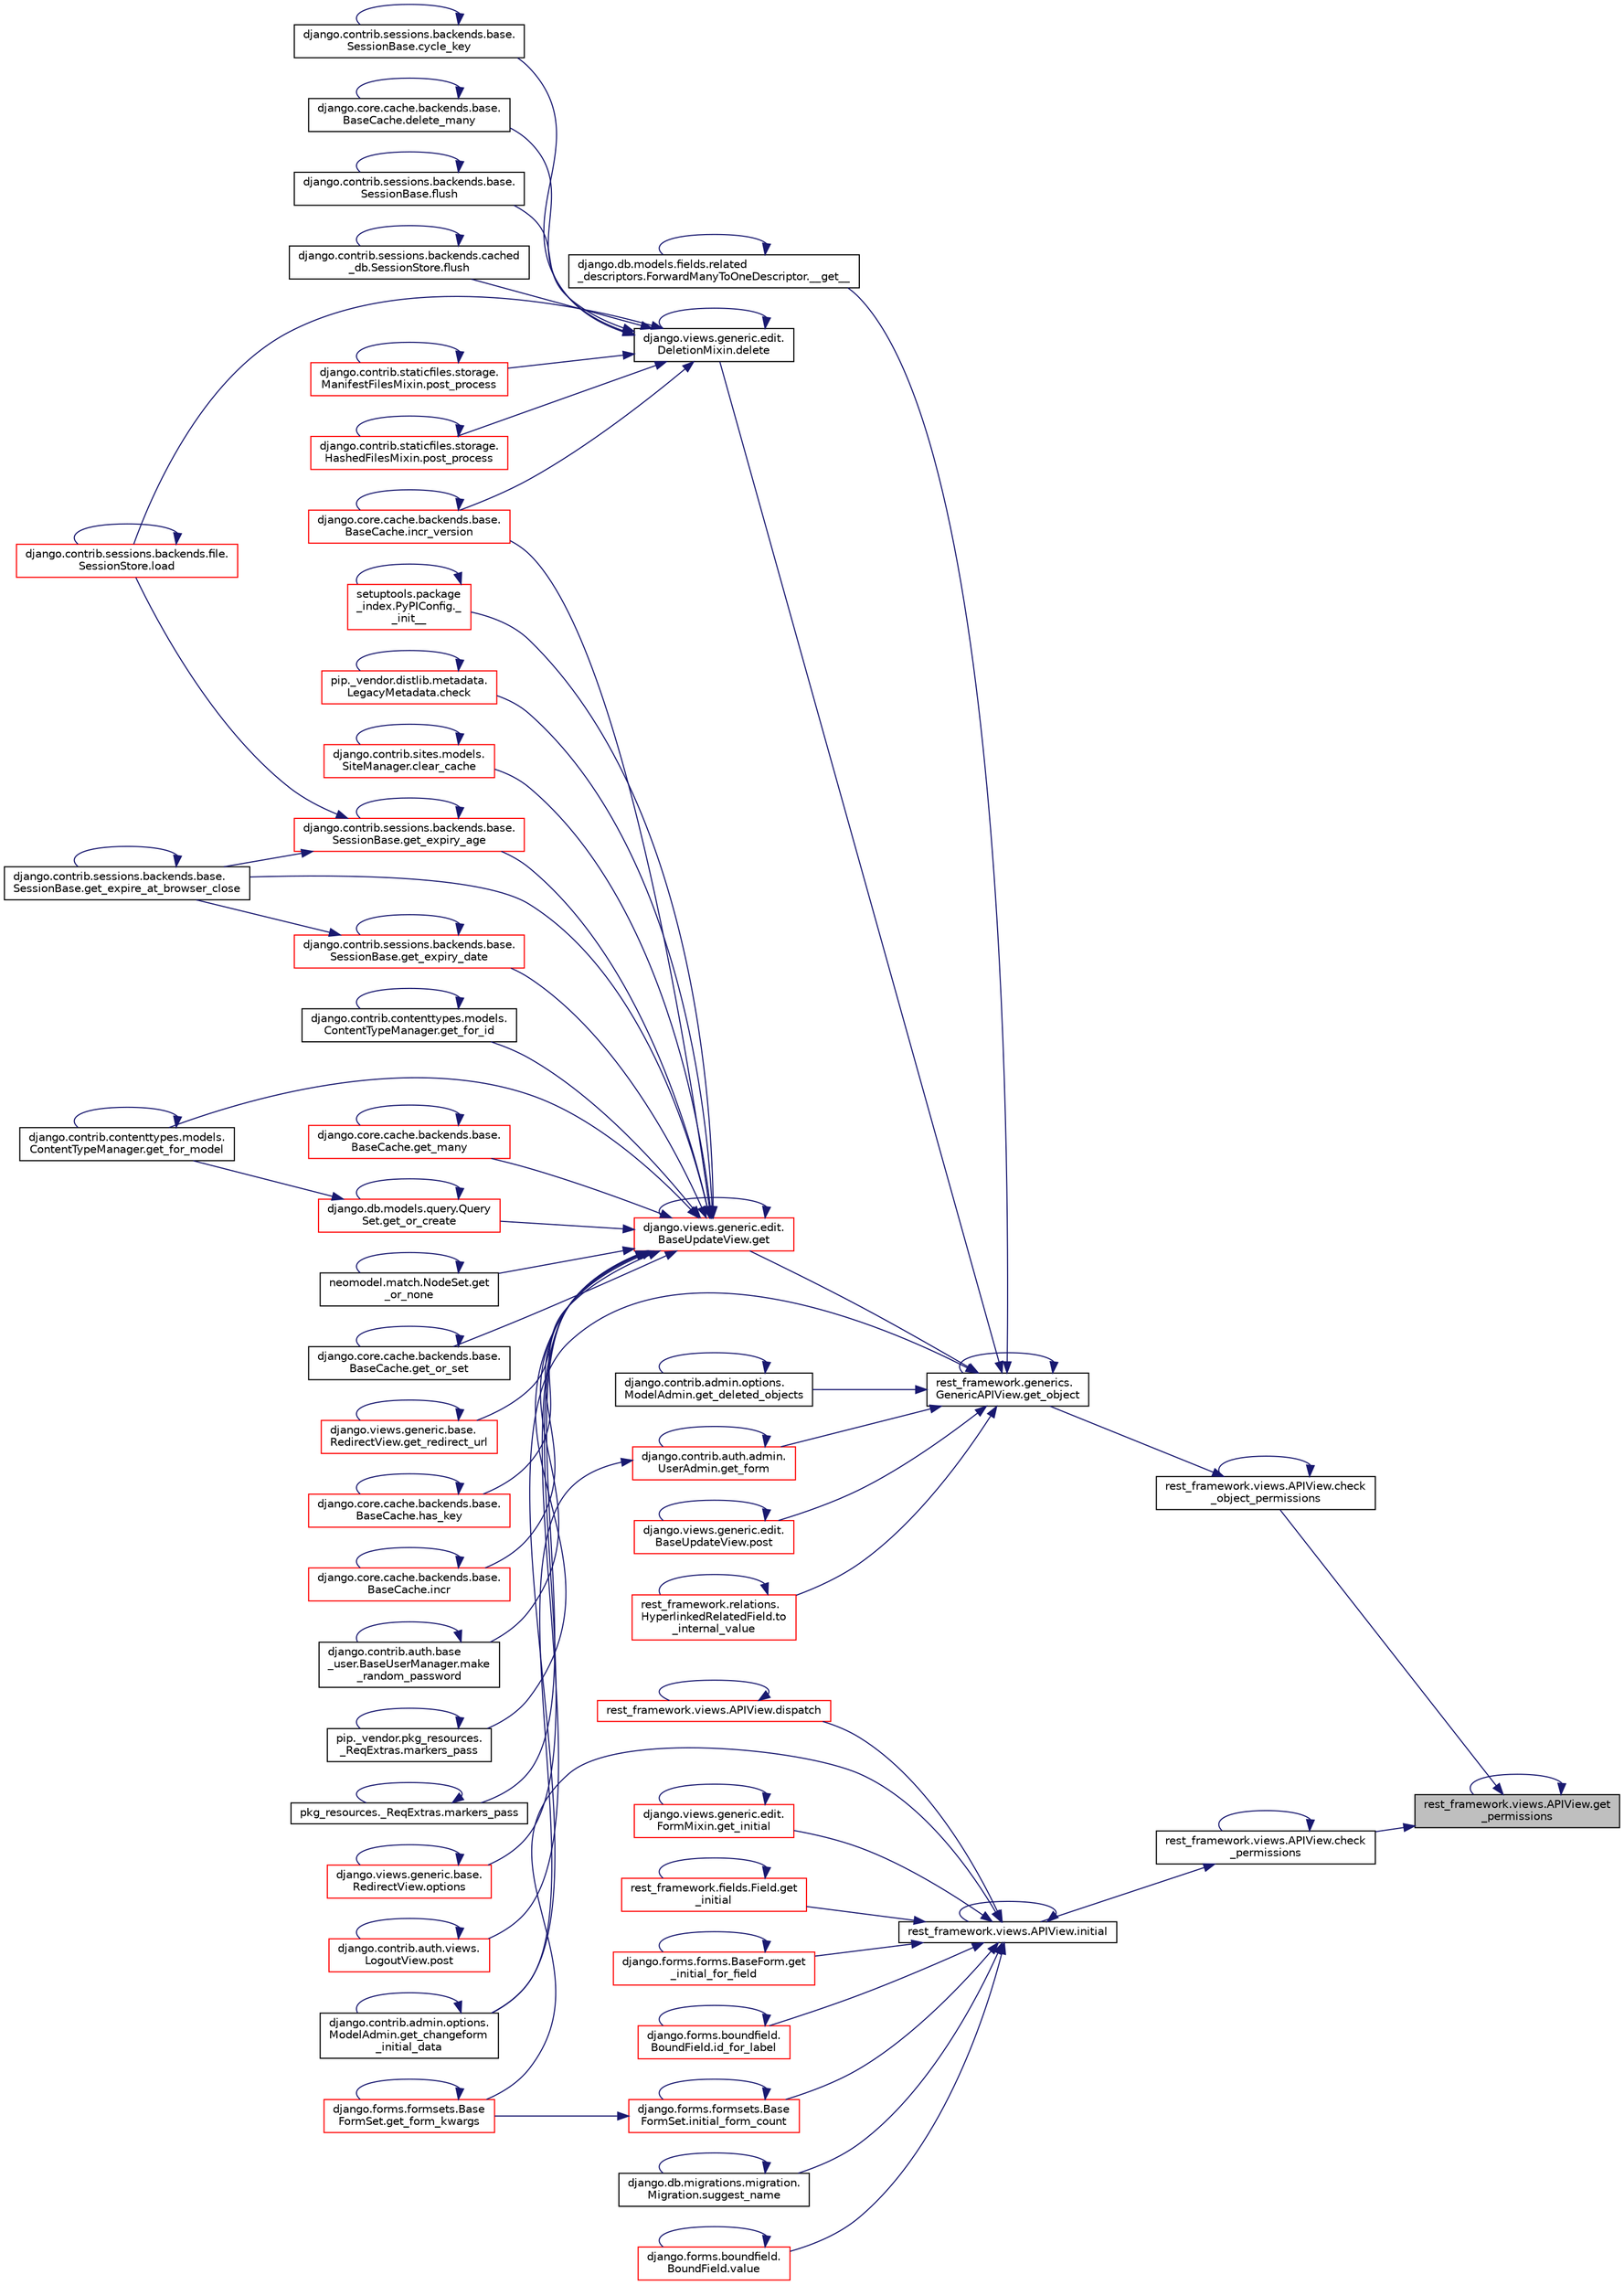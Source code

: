 digraph "rest_framework.views.APIView.get_permissions"
{
 // LATEX_PDF_SIZE
  edge [fontname="Helvetica",fontsize="10",labelfontname="Helvetica",labelfontsize="10"];
  node [fontname="Helvetica",fontsize="10",shape=record];
  rankdir="RL";
  Node1 [label="rest_framework.views.APIView.get\l_permissions",height=0.2,width=0.4,color="black", fillcolor="grey75", style="filled", fontcolor="black",tooltip=" "];
  Node1 -> Node2 [dir="back",color="midnightblue",fontsize="10",style="solid",fontname="Helvetica"];
  Node2 [label="rest_framework.views.APIView.check\l_object_permissions",height=0.2,width=0.4,color="black", fillcolor="white", style="filled",URL="$d3/d7d/classrest__framework_1_1views_1_1_a_p_i_view.html#a370bcc22d8cd17b08a52c6276c7e6866",tooltip=" "];
  Node2 -> Node2 [dir="back",color="midnightblue",fontsize="10",style="solid",fontname="Helvetica"];
  Node2 -> Node3 [dir="back",color="midnightblue",fontsize="10",style="solid",fontname="Helvetica"];
  Node3 [label="rest_framework.generics.\lGenericAPIView.get_object",height=0.2,width=0.4,color="black", fillcolor="white", style="filled",URL="$d9/d8f/classrest__framework_1_1generics_1_1_generic_a_p_i_view.html#af19daba665c7e3f1329658f71f0dbc1c",tooltip=" "];
  Node3 -> Node4 [dir="back",color="midnightblue",fontsize="10",style="solid",fontname="Helvetica"];
  Node4 [label="django.db.models.fields.related\l_descriptors.ForwardManyToOneDescriptor.__get__",height=0.2,width=0.4,color="black", fillcolor="white", style="filled",URL="$d8/d45/classdjango_1_1db_1_1models_1_1fields_1_1related__descriptors_1_1_forward_many_to_one_descriptor.html#a00a5fdcd5751fe1e27eff22d686c5dca",tooltip=" "];
  Node4 -> Node4 [dir="back",color="midnightblue",fontsize="10",style="solid",fontname="Helvetica"];
  Node3 -> Node5 [dir="back",color="midnightblue",fontsize="10",style="solid",fontname="Helvetica"];
  Node5 [label="django.views.generic.edit.\lDeletionMixin.delete",height=0.2,width=0.4,color="black", fillcolor="white", style="filled",URL="$d3/d92/classdjango_1_1views_1_1generic_1_1edit_1_1_deletion_mixin.html#a51f105c6c7ad7f026a85bc9fbc68488d",tooltip=" "];
  Node5 -> Node6 [dir="back",color="midnightblue",fontsize="10",style="solid",fontname="Helvetica"];
  Node6 [label="django.contrib.sessions.backends.base.\lSessionBase.cycle_key",height=0.2,width=0.4,color="black", fillcolor="white", style="filled",URL="$d1/d6e/classdjango_1_1contrib_1_1sessions_1_1backends_1_1base_1_1_session_base.html#a977116d62a4d058eae187121b1304d33",tooltip=" "];
  Node6 -> Node6 [dir="back",color="midnightblue",fontsize="10",style="solid",fontname="Helvetica"];
  Node5 -> Node5 [dir="back",color="midnightblue",fontsize="10",style="solid",fontname="Helvetica"];
  Node5 -> Node7 [dir="back",color="midnightblue",fontsize="10",style="solid",fontname="Helvetica"];
  Node7 [label="django.core.cache.backends.base.\lBaseCache.delete_many",height=0.2,width=0.4,color="black", fillcolor="white", style="filled",URL="$d0/d87/classdjango_1_1core_1_1cache_1_1backends_1_1base_1_1_base_cache.html#a16233d8e2aeaa99d2e4fb2c775e5edc4",tooltip=" "];
  Node7 -> Node7 [dir="back",color="midnightblue",fontsize="10",style="solid",fontname="Helvetica"];
  Node5 -> Node8 [dir="back",color="midnightblue",fontsize="10",style="solid",fontname="Helvetica"];
  Node8 [label="django.contrib.sessions.backends.base.\lSessionBase.flush",height=0.2,width=0.4,color="black", fillcolor="white", style="filled",URL="$d1/d6e/classdjango_1_1contrib_1_1sessions_1_1backends_1_1base_1_1_session_base.html#a18ac051ff0ed681bdbd2f19fcc90e0f7",tooltip=" "];
  Node8 -> Node8 [dir="back",color="midnightblue",fontsize="10",style="solid",fontname="Helvetica"];
  Node5 -> Node9 [dir="back",color="midnightblue",fontsize="10",style="solid",fontname="Helvetica"];
  Node9 [label="django.contrib.sessions.backends.cached\l_db.SessionStore.flush",height=0.2,width=0.4,color="black", fillcolor="white", style="filled",URL="$d9/dd2/classdjango_1_1contrib_1_1sessions_1_1backends_1_1cached__db_1_1_session_store.html#a689a0a07d929dd4e1dd252d82104a655",tooltip=" "];
  Node9 -> Node9 [dir="back",color="midnightblue",fontsize="10",style="solid",fontname="Helvetica"];
  Node5 -> Node10 [dir="back",color="midnightblue",fontsize="10",style="solid",fontname="Helvetica"];
  Node10 [label="django.core.cache.backends.base.\lBaseCache.incr_version",height=0.2,width=0.4,color="red", fillcolor="white", style="filled",URL="$d0/d87/classdjango_1_1core_1_1cache_1_1backends_1_1base_1_1_base_cache.html#a7a826f8907f55918ab540fa8026aa927",tooltip=" "];
  Node10 -> Node10 [dir="back",color="midnightblue",fontsize="10",style="solid",fontname="Helvetica"];
  Node5 -> Node12 [dir="back",color="midnightblue",fontsize="10",style="solid",fontname="Helvetica"];
  Node12 [label="django.contrib.sessions.backends.file.\lSessionStore.load",height=0.2,width=0.4,color="red", fillcolor="white", style="filled",URL="$dc/dba/classdjango_1_1contrib_1_1sessions_1_1backends_1_1file_1_1_session_store.html#ae9d0410b8f413875b25556b8dc5b1ed1",tooltip=" "];
  Node12 -> Node12 [dir="back",color="midnightblue",fontsize="10",style="solid",fontname="Helvetica"];
  Node5 -> Node14 [dir="back",color="midnightblue",fontsize="10",style="solid",fontname="Helvetica"];
  Node14 [label="django.contrib.staticfiles.storage.\lManifestFilesMixin.post_process",height=0.2,width=0.4,color="red", fillcolor="white", style="filled",URL="$da/d7f/classdjango_1_1contrib_1_1staticfiles_1_1storage_1_1_manifest_files_mixin.html#a42f4129be9ee4e0913941dc481910ee8",tooltip=" "];
  Node14 -> Node14 [dir="back",color="midnightblue",fontsize="10",style="solid",fontname="Helvetica"];
  Node5 -> Node344 [dir="back",color="midnightblue",fontsize="10",style="solid",fontname="Helvetica"];
  Node344 [label="django.contrib.staticfiles.storage.\lHashedFilesMixin.post_process",height=0.2,width=0.4,color="red", fillcolor="white", style="filled",URL="$d4/d59/classdjango_1_1contrib_1_1staticfiles_1_1storage_1_1_hashed_files_mixin.html#a99f51abb7c872ff46c85f296e8bbf68a",tooltip=" "];
  Node344 -> Node344 [dir="back",color="midnightblue",fontsize="10",style="solid",fontname="Helvetica"];
  Node3 -> Node366 [dir="back",color="midnightblue",fontsize="10",style="solid",fontname="Helvetica"];
  Node366 [label="django.views.generic.edit.\lBaseUpdateView.get",height=0.2,width=0.4,color="red", fillcolor="white", style="filled",URL="$dc/d05/classdjango_1_1views_1_1generic_1_1edit_1_1_base_update_view.html#a25a7b8d986440ffbc8dcc5f140f0dbf9",tooltip=" "];
  Node366 -> Node204 [dir="back",color="midnightblue",fontsize="10",style="solid",fontname="Helvetica"];
  Node204 [label="setuptools.package\l_index.PyPIConfig._\l_init__",height=0.2,width=0.4,color="red", fillcolor="white", style="filled",URL="$d3/d47/classsetuptools_1_1package__index_1_1_py_p_i_config.html#a32593240a32dc851f55b82f1abebbc86",tooltip=" "];
  Node204 -> Node204 [dir="back",color="midnightblue",fontsize="10",style="solid",fontname="Helvetica"];
  Node366 -> Node205 [dir="back",color="midnightblue",fontsize="10",style="solid",fontname="Helvetica"];
  Node205 [label="pip._vendor.distlib.metadata.\lLegacyMetadata.check",height=0.2,width=0.4,color="red", fillcolor="white", style="filled",URL="$d3/dc5/classpip_1_1__vendor_1_1distlib_1_1metadata_1_1_legacy_metadata.html#a28132a5947764193c9e166d3fe8281c9",tooltip=" "];
  Node205 -> Node205 [dir="back",color="midnightblue",fontsize="10",style="solid",fontname="Helvetica"];
  Node366 -> Node209 [dir="back",color="midnightblue",fontsize="10",style="solid",fontname="Helvetica"];
  Node209 [label="django.contrib.sites.models.\lSiteManager.clear_cache",height=0.2,width=0.4,color="red", fillcolor="white", style="filled",URL="$d9/d9e/classdjango_1_1contrib_1_1sites_1_1models_1_1_site_manager.html#add1b963e98668e941563915da7a3c99f",tooltip=" "];
  Node209 -> Node209 [dir="back",color="midnightblue",fontsize="10",style="solid",fontname="Helvetica"];
  Node366 -> Node366 [dir="back",color="midnightblue",fontsize="10",style="solid",fontname="Helvetica"];
  Node366 -> Node282 [dir="back",color="midnightblue",fontsize="10",style="solid",fontname="Helvetica"];
  Node282 [label="django.contrib.sessions.backends.base.\lSessionBase.get_expire_at_browser_close",height=0.2,width=0.4,color="black", fillcolor="white", style="filled",URL="$d1/d6e/classdjango_1_1contrib_1_1sessions_1_1backends_1_1base_1_1_session_base.html#a53cce514e32abb9c710682373753d834",tooltip=" "];
  Node282 -> Node282 [dir="back",color="midnightblue",fontsize="10",style="solid",fontname="Helvetica"];
  Node366 -> Node283 [dir="back",color="midnightblue",fontsize="10",style="solid",fontname="Helvetica"];
  Node283 [label="django.contrib.sessions.backends.base.\lSessionBase.get_expiry_age",height=0.2,width=0.4,color="red", fillcolor="white", style="filled",URL="$d1/d6e/classdjango_1_1contrib_1_1sessions_1_1backends_1_1base_1_1_session_base.html#a95ec4d724ae34aa019240c8463d73f54",tooltip=" "];
  Node283 -> Node282 [dir="back",color="midnightblue",fontsize="10",style="solid",fontname="Helvetica"];
  Node283 -> Node283 [dir="back",color="midnightblue",fontsize="10",style="solid",fontname="Helvetica"];
  Node283 -> Node12 [dir="back",color="midnightblue",fontsize="10",style="solid",fontname="Helvetica"];
  Node366 -> Node284 [dir="back",color="midnightblue",fontsize="10",style="solid",fontname="Helvetica"];
  Node284 [label="django.contrib.sessions.backends.base.\lSessionBase.get_expiry_date",height=0.2,width=0.4,color="red", fillcolor="white", style="filled",URL="$d1/d6e/classdjango_1_1contrib_1_1sessions_1_1backends_1_1base_1_1_session_base.html#ad8a87e303d015be27940f941d02ab850",tooltip=" "];
  Node284 -> Node282 [dir="back",color="midnightblue",fontsize="10",style="solid",fontname="Helvetica"];
  Node284 -> Node284 [dir="back",color="midnightblue",fontsize="10",style="solid",fontname="Helvetica"];
  Node366 -> Node286 [dir="back",color="midnightblue",fontsize="10",style="solid",fontname="Helvetica"];
  Node286 [label="django.contrib.contenttypes.models.\lContentTypeManager.get_for_id",height=0.2,width=0.4,color="black", fillcolor="white", style="filled",URL="$d0/dbc/classdjango_1_1contrib_1_1contenttypes_1_1models_1_1_content_type_manager.html#a77e45a678787e583675e13f9a4d05b31",tooltip=" "];
  Node286 -> Node286 [dir="back",color="midnightblue",fontsize="10",style="solid",fontname="Helvetica"];
  Node366 -> Node260 [dir="back",color="midnightblue",fontsize="10",style="solid",fontname="Helvetica"];
  Node260 [label="django.contrib.contenttypes.models.\lContentTypeManager.get_for_model",height=0.2,width=0.4,color="black", fillcolor="white", style="filled",URL="$d0/dbc/classdjango_1_1contrib_1_1contenttypes_1_1models_1_1_content_type_manager.html#a31597c87e55555c8ea39c68d3507ab88",tooltip=" "];
  Node260 -> Node260 [dir="back",color="midnightblue",fontsize="10",style="solid",fontname="Helvetica"];
  Node366 -> Node287 [dir="back",color="midnightblue",fontsize="10",style="solid",fontname="Helvetica"];
  Node287 [label="django.core.cache.backends.base.\lBaseCache.get_many",height=0.2,width=0.4,color="red", fillcolor="white", style="filled",URL="$d0/d87/classdjango_1_1core_1_1cache_1_1backends_1_1base_1_1_base_cache.html#a0e332cc4d03beebd8cacc10376423a72",tooltip=" "];
  Node287 -> Node287 [dir="back",color="midnightblue",fontsize="10",style="solid",fontname="Helvetica"];
  Node366 -> Node259 [dir="back",color="midnightblue",fontsize="10",style="solid",fontname="Helvetica"];
  Node259 [label="django.db.models.query.Query\lSet.get_or_create",height=0.2,width=0.4,color="red", fillcolor="white", style="filled",URL="$dd/d94/classdjango_1_1db_1_1models_1_1query_1_1_query_set.html#a23c2bb1d92b9ee67ce72ac2bb34cfef2",tooltip=" "];
  Node259 -> Node260 [dir="back",color="midnightblue",fontsize="10",style="solid",fontname="Helvetica"];
  Node259 -> Node259 [dir="back",color="midnightblue",fontsize="10",style="solid",fontname="Helvetica"];
  Node366 -> Node289 [dir="back",color="midnightblue",fontsize="10",style="solid",fontname="Helvetica"];
  Node289 [label="neomodel.match.NodeSet.get\l_or_none",height=0.2,width=0.4,color="black", fillcolor="white", style="filled",URL="$d8/de5/classneomodel_1_1match_1_1_node_set.html#acdc7f93ca0afcae84edb855e302b1091",tooltip=" "];
  Node289 -> Node289 [dir="back",color="midnightblue",fontsize="10",style="solid",fontname="Helvetica"];
  Node366 -> Node88 [dir="back",color="midnightblue",fontsize="10",style="solid",fontname="Helvetica"];
  Node88 [label="django.core.cache.backends.base.\lBaseCache.get_or_set",height=0.2,width=0.4,color="black", fillcolor="white", style="filled",URL="$d0/d87/classdjango_1_1core_1_1cache_1_1backends_1_1base_1_1_base_cache.html#ab8fb6d32aa82d027f181414df0f562b3",tooltip=" "];
  Node88 -> Node88 [dir="back",color="midnightblue",fontsize="10",style="solid",fontname="Helvetica"];
  Node366 -> Node290 [dir="back",color="midnightblue",fontsize="10",style="solid",fontname="Helvetica"];
  Node290 [label="django.views.generic.base.\lRedirectView.get_redirect_url",height=0.2,width=0.4,color="red", fillcolor="white", style="filled",URL="$dd/dec/classdjango_1_1views_1_1generic_1_1base_1_1_redirect_view.html#a85ffe8d60d5ef6e330995fdaf6330929",tooltip=" "];
  Node290 -> Node290 [dir="back",color="midnightblue",fontsize="10",style="solid",fontname="Helvetica"];
  Node366 -> Node295 [dir="back",color="midnightblue",fontsize="10",style="solid",fontname="Helvetica"];
  Node295 [label="django.core.cache.backends.base.\lBaseCache.has_key",height=0.2,width=0.4,color="red", fillcolor="white", style="filled",URL="$d0/d87/classdjango_1_1core_1_1cache_1_1backends_1_1base_1_1_base_cache.html#a2b96ade0a2a3859f2cbadc0cb6fd1aeb",tooltip=" "];
  Node295 -> Node295 [dir="back",color="midnightblue",fontsize="10",style="solid",fontname="Helvetica"];
  Node366 -> Node296 [dir="back",color="midnightblue",fontsize="10",style="solid",fontname="Helvetica"];
  Node296 [label="django.core.cache.backends.base.\lBaseCache.incr",height=0.2,width=0.4,color="red", fillcolor="white", style="filled",URL="$d0/d87/classdjango_1_1core_1_1cache_1_1backends_1_1base_1_1_base_cache.html#a4d4a4265fe3c3556c3531ed902380595",tooltip=" "];
  Node296 -> Node296 [dir="back",color="midnightblue",fontsize="10",style="solid",fontname="Helvetica"];
  Node366 -> Node10 [dir="back",color="midnightblue",fontsize="10",style="solid",fontname="Helvetica"];
  Node366 -> Node298 [dir="back",color="midnightblue",fontsize="10",style="solid",fontname="Helvetica"];
  Node298 [label="django.contrib.auth.base\l_user.BaseUserManager.make\l_random_password",height=0.2,width=0.4,color="black", fillcolor="white", style="filled",URL="$df/d26/classdjango_1_1contrib_1_1auth_1_1base__user_1_1_base_user_manager.html#afc9a6db1973fae4566941386188c02a0",tooltip=" "];
  Node298 -> Node298 [dir="back",color="midnightblue",fontsize="10",style="solid",fontname="Helvetica"];
  Node366 -> Node299 [dir="back",color="midnightblue",fontsize="10",style="solid",fontname="Helvetica"];
  Node299 [label="pip._vendor.pkg_resources.\l_ReqExtras.markers_pass",height=0.2,width=0.4,color="black", fillcolor="white", style="filled",URL="$d9/dd5/classpip_1_1__vendor_1_1pkg__resources_1_1___req_extras.html#a1b0256ec9bc9da2aac912b35898fda5f",tooltip=" "];
  Node299 -> Node299 [dir="back",color="midnightblue",fontsize="10",style="solid",fontname="Helvetica"];
  Node366 -> Node300 [dir="back",color="midnightblue",fontsize="10",style="solid",fontname="Helvetica"];
  Node300 [label="pkg_resources._ReqExtras.markers_pass",height=0.2,width=0.4,color="black", fillcolor="white", style="filled",URL="$d9/d9f/classpkg__resources_1_1___req_extras.html#a435242531f1af2132de48679c5edf3c7",tooltip=" "];
  Node300 -> Node300 [dir="back",color="midnightblue",fontsize="10",style="solid",fontname="Helvetica"];
  Node366 -> Node301 [dir="back",color="midnightblue",fontsize="10",style="solid",fontname="Helvetica"];
  Node301 [label="django.views.generic.base.\lRedirectView.options",height=0.2,width=0.4,color="red", fillcolor="white", style="filled",URL="$dd/dec/classdjango_1_1views_1_1generic_1_1base_1_1_redirect_view.html#a3d98c40d0ae00664fd5789503f4554a3",tooltip=" "];
  Node301 -> Node301 [dir="back",color="midnightblue",fontsize="10",style="solid",fontname="Helvetica"];
  Node366 -> Node320 [dir="back",color="midnightblue",fontsize="10",style="solid",fontname="Helvetica"];
  Node320 [label="django.contrib.auth.views.\lLogoutView.post",height=0.2,width=0.4,color="red", fillcolor="white", style="filled",URL="$d5/d9b/classdjango_1_1contrib_1_1auth_1_1views_1_1_logout_view.html#a9da96b3ccbed8b74a4e94d958029ac35",tooltip=" "];
  Node320 -> Node320 [dir="back",color="midnightblue",fontsize="10",style="solid",fontname="Helvetica"];
  Node3 -> Node367 [dir="back",color="midnightblue",fontsize="10",style="solid",fontname="Helvetica"];
  Node367 [label="django.contrib.admin.options.\lModelAdmin.get_changeform\l_initial_data",height=0.2,width=0.4,color="black", fillcolor="white", style="filled",URL="$d5/d05/classdjango_1_1contrib_1_1admin_1_1options_1_1_model_admin.html#a0a240a707ea381d1b8ec1579f8955fb7",tooltip=" "];
  Node367 -> Node367 [dir="back",color="midnightblue",fontsize="10",style="solid",fontname="Helvetica"];
  Node3 -> Node368 [dir="back",color="midnightblue",fontsize="10",style="solid",fontname="Helvetica"];
  Node368 [label="django.contrib.admin.options.\lModelAdmin.get_deleted_objects",height=0.2,width=0.4,color="black", fillcolor="white", style="filled",URL="$d5/d05/classdjango_1_1contrib_1_1admin_1_1options_1_1_model_admin.html#a4877a3cf067df66ce015e5fa410dc343",tooltip=" "];
  Node368 -> Node368 [dir="back",color="midnightblue",fontsize="10",style="solid",fontname="Helvetica"];
  Node3 -> Node369 [dir="back",color="midnightblue",fontsize="10",style="solid",fontname="Helvetica"];
  Node369 [label="django.contrib.auth.admin.\lUserAdmin.get_form",height=0.2,width=0.4,color="red", fillcolor="white", style="filled",URL="$de/d3c/classdjango_1_1contrib_1_1auth_1_1admin_1_1_user_admin.html#a30a0a369e3f81b055b79cf3961971466",tooltip=" "];
  Node369 -> Node367 [dir="back",color="midnightblue",fontsize="10",style="solid",fontname="Helvetica"];
  Node369 -> Node369 [dir="back",color="midnightblue",fontsize="10",style="solid",fontname="Helvetica"];
  Node3 -> Node3 [dir="back",color="midnightblue",fontsize="10",style="solid",fontname="Helvetica"];
  Node3 -> Node372 [dir="back",color="midnightblue",fontsize="10",style="solid",fontname="Helvetica"];
  Node372 [label="django.views.generic.edit.\lBaseUpdateView.post",height=0.2,width=0.4,color="red", fillcolor="white", style="filled",URL="$dc/d05/classdjango_1_1views_1_1generic_1_1edit_1_1_base_update_view.html#a2147923a1e67e00c94f2882ec1b3bf55",tooltip=" "];
  Node372 -> Node372 [dir="back",color="midnightblue",fontsize="10",style="solid",fontname="Helvetica"];
  Node3 -> Node373 [dir="back",color="midnightblue",fontsize="10",style="solid",fontname="Helvetica"];
  Node373 [label="rest_framework.relations.\lHyperlinkedRelatedField.to\l_internal_value",height=0.2,width=0.4,color="red", fillcolor="white", style="filled",URL="$d1/d10/classrest__framework_1_1relations_1_1_hyperlinked_related_field.html#ad440816f795da9c240990bbb69957ea5",tooltip=" "];
  Node373 -> Node373 [dir="back",color="midnightblue",fontsize="10",style="solid",fontname="Helvetica"];
  Node1 -> Node678 [dir="back",color="midnightblue",fontsize="10",style="solid",fontname="Helvetica"];
  Node678 [label="rest_framework.views.APIView.check\l_permissions",height=0.2,width=0.4,color="black", fillcolor="white", style="filled",URL="$d3/d7d/classrest__framework_1_1views_1_1_a_p_i_view.html#ac67f801dda916febd5e0596b394742c8",tooltip=" "];
  Node678 -> Node678 [dir="back",color="midnightblue",fontsize="10",style="solid",fontname="Helvetica"];
  Node678 -> Node679 [dir="back",color="midnightblue",fontsize="10",style="solid",fontname="Helvetica"];
  Node679 [label="rest_framework.views.APIView.initial",height=0.2,width=0.4,color="black", fillcolor="white", style="filled",URL="$d3/d7d/classrest__framework_1_1views_1_1_a_p_i_view.html#a170de3ffed1bcb6ad4859df45549eee8",tooltip=" "];
  Node679 -> Node345 [dir="back",color="midnightblue",fontsize="10",style="solid",fontname="Helvetica"];
  Node345 [label="rest_framework.views.APIView.dispatch",height=0.2,width=0.4,color="red", fillcolor="white", style="filled",URL="$d3/d7d/classrest__framework_1_1views_1_1_a_p_i_view.html#ac546f29e049369a62a3bd24a3f596c71",tooltip=" "];
  Node345 -> Node345 [dir="back",color="midnightblue",fontsize="10",style="solid",fontname="Helvetica"];
  Node679 -> Node404 [dir="back",color="midnightblue",fontsize="10",style="solid",fontname="Helvetica"];
  Node404 [label="django.forms.formsets.Base\lFormSet.get_form_kwargs",height=0.2,width=0.4,color="red", fillcolor="white", style="filled",URL="$d5/d7f/classdjango_1_1forms_1_1formsets_1_1_base_form_set.html#a88de5b295c9504269cae259b3bcefc93",tooltip=" "];
  Node404 -> Node404 [dir="back",color="midnightblue",fontsize="10",style="solid",fontname="Helvetica"];
  Node679 -> Node680 [dir="back",color="midnightblue",fontsize="10",style="solid",fontname="Helvetica"];
  Node680 [label="django.views.generic.edit.\lFormMixin.get_initial",height=0.2,width=0.4,color="red", fillcolor="white", style="filled",URL="$df/d6a/classdjango_1_1views_1_1generic_1_1edit_1_1_form_mixin.html#ab814b4070196cb0e417553372b9852cf",tooltip=" "];
  Node680 -> Node680 [dir="back",color="midnightblue",fontsize="10",style="solid",fontname="Helvetica"];
  Node679 -> Node681 [dir="back",color="midnightblue",fontsize="10",style="solid",fontname="Helvetica"];
  Node681 [label="rest_framework.fields.Field.get\l_initial",height=0.2,width=0.4,color="red", fillcolor="white", style="filled",URL="$d9/d53/classrest__framework_1_1fields_1_1_field.html#a256c6b4d3978a71f5e6e4417135d59ed",tooltip=" "];
  Node681 -> Node681 [dir="back",color="midnightblue",fontsize="10",style="solid",fontname="Helvetica"];
  Node679 -> Node682 [dir="back",color="midnightblue",fontsize="10",style="solid",fontname="Helvetica"];
  Node682 [label="django.forms.forms.BaseForm.get\l_initial_for_field",height=0.2,width=0.4,color="red", fillcolor="white", style="filled",URL="$d8/d44/classdjango_1_1forms_1_1forms_1_1_base_form.html#a79a0f526b5f23804f3ad24878cbf3e91",tooltip=" "];
  Node682 -> Node682 [dir="back",color="midnightblue",fontsize="10",style="solid",fontname="Helvetica"];
  Node679 -> Node683 [dir="back",color="midnightblue",fontsize="10",style="solid",fontname="Helvetica"];
  Node683 [label="django.forms.boundfield.\lBoundField.id_for_label",height=0.2,width=0.4,color="red", fillcolor="white", style="filled",URL="$da/d92/classdjango_1_1forms_1_1boundfield_1_1_bound_field.html#a9ba3ce7a1d435adef128c5a5d2aa8e21",tooltip=" "];
  Node683 -> Node683 [dir="back",color="midnightblue",fontsize="10",style="solid",fontname="Helvetica"];
  Node679 -> Node679 [dir="back",color="midnightblue",fontsize="10",style="solid",fontname="Helvetica"];
  Node679 -> Node426 [dir="back",color="midnightblue",fontsize="10",style="solid",fontname="Helvetica"];
  Node426 [label="django.forms.formsets.Base\lFormSet.initial_form_count",height=0.2,width=0.4,color="red", fillcolor="white", style="filled",URL="$d5/d7f/classdjango_1_1forms_1_1formsets_1_1_base_form_set.html#a793420ef47cc932007c942f506a6be84",tooltip=" "];
  Node426 -> Node404 [dir="back",color="midnightblue",fontsize="10",style="solid",fontname="Helvetica"];
  Node426 -> Node426 [dir="back",color="midnightblue",fontsize="10",style="solid",fontname="Helvetica"];
  Node679 -> Node684 [dir="back",color="midnightblue",fontsize="10",style="solid",fontname="Helvetica"];
  Node684 [label="django.db.migrations.migration.\lMigration.suggest_name",height=0.2,width=0.4,color="black", fillcolor="white", style="filled",URL="$de/da8/classdjango_1_1db_1_1migrations_1_1migration_1_1_migration.html#a3b9d2ea809375c4bf6ef763cb235223f",tooltip=" "];
  Node684 -> Node684 [dir="back",color="midnightblue",fontsize="10",style="solid",fontname="Helvetica"];
  Node679 -> Node556 [dir="back",color="midnightblue",fontsize="10",style="solid",fontname="Helvetica"];
  Node556 [label="django.forms.boundfield.\lBoundField.value",height=0.2,width=0.4,color="red", fillcolor="white", style="filled",URL="$da/d92/classdjango_1_1forms_1_1boundfield_1_1_bound_field.html#a78b5ca590168dcb0f7efcac1922a93c7",tooltip=" "];
  Node556 -> Node556 [dir="back",color="midnightblue",fontsize="10",style="solid",fontname="Helvetica"];
  Node1 -> Node1 [dir="back",color="midnightblue",fontsize="10",style="solid",fontname="Helvetica"];
}
